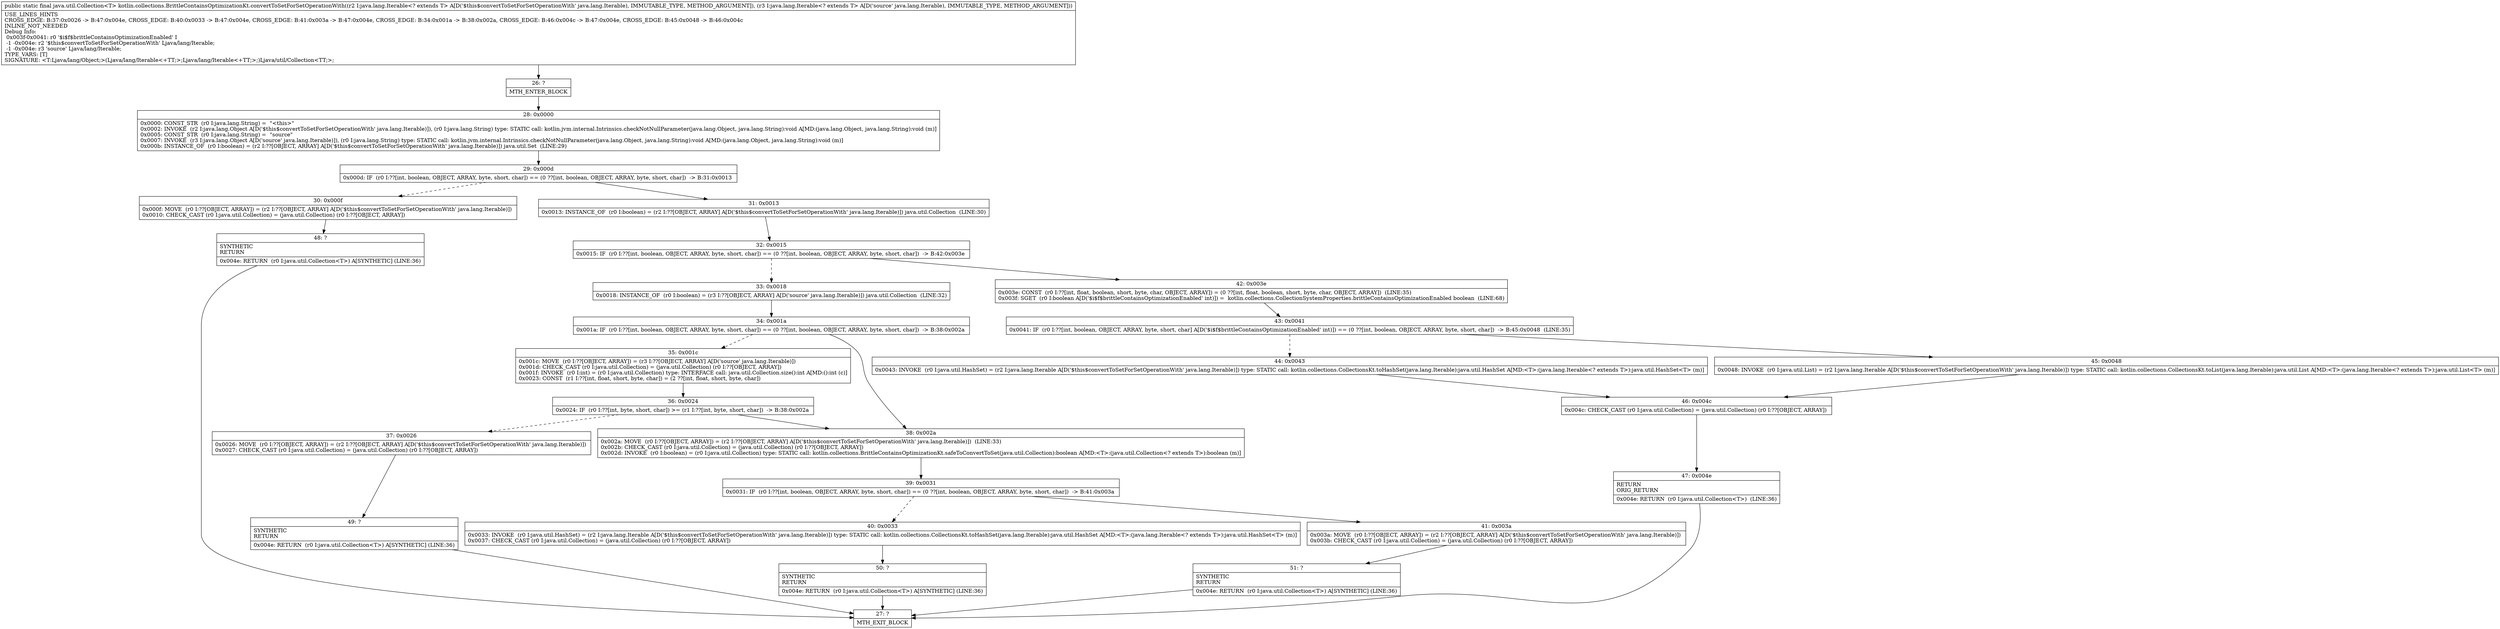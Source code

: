digraph "CFG forkotlin.collections.BrittleContainsOptimizationKt.convertToSetForSetOperationWith(Ljava\/lang\/Iterable;Ljava\/lang\/Iterable;)Ljava\/util\/Collection;" {
Node_26 [shape=record,label="{26\:\ ?|MTH_ENTER_BLOCK\l}"];
Node_28 [shape=record,label="{28\:\ 0x0000|0x0000: CONST_STR  (r0 I:java.lang.String) =  \"\<this\>\" \l0x0002: INVOKE  (r2 I:java.lang.Object A[D('$this$convertToSetForSetOperationWith' java.lang.Iterable)]), (r0 I:java.lang.String) type: STATIC call: kotlin.jvm.internal.Intrinsics.checkNotNullParameter(java.lang.Object, java.lang.String):void A[MD:(java.lang.Object, java.lang.String):void (m)]\l0x0005: CONST_STR  (r0 I:java.lang.String) =  \"source\" \l0x0007: INVOKE  (r3 I:java.lang.Object A[D('source' java.lang.Iterable)]), (r0 I:java.lang.String) type: STATIC call: kotlin.jvm.internal.Intrinsics.checkNotNullParameter(java.lang.Object, java.lang.String):void A[MD:(java.lang.Object, java.lang.String):void (m)]\l0x000b: INSTANCE_OF  (r0 I:boolean) = (r2 I:??[OBJECT, ARRAY] A[D('$this$convertToSetForSetOperationWith' java.lang.Iterable)]) java.util.Set  (LINE:29)\l}"];
Node_29 [shape=record,label="{29\:\ 0x000d|0x000d: IF  (r0 I:??[int, boolean, OBJECT, ARRAY, byte, short, char]) == (0 ??[int, boolean, OBJECT, ARRAY, byte, short, char])  \-\> B:31:0x0013 \l}"];
Node_30 [shape=record,label="{30\:\ 0x000f|0x000f: MOVE  (r0 I:??[OBJECT, ARRAY]) = (r2 I:??[OBJECT, ARRAY] A[D('$this$convertToSetForSetOperationWith' java.lang.Iterable)]) \l0x0010: CHECK_CAST (r0 I:java.util.Collection) = (java.util.Collection) (r0 I:??[OBJECT, ARRAY]) \l}"];
Node_48 [shape=record,label="{48\:\ ?|SYNTHETIC\lRETURN\l|0x004e: RETURN  (r0 I:java.util.Collection\<T\>) A[SYNTHETIC] (LINE:36)\l}"];
Node_27 [shape=record,label="{27\:\ ?|MTH_EXIT_BLOCK\l}"];
Node_31 [shape=record,label="{31\:\ 0x0013|0x0013: INSTANCE_OF  (r0 I:boolean) = (r2 I:??[OBJECT, ARRAY] A[D('$this$convertToSetForSetOperationWith' java.lang.Iterable)]) java.util.Collection  (LINE:30)\l}"];
Node_32 [shape=record,label="{32\:\ 0x0015|0x0015: IF  (r0 I:??[int, boolean, OBJECT, ARRAY, byte, short, char]) == (0 ??[int, boolean, OBJECT, ARRAY, byte, short, char])  \-\> B:42:0x003e \l}"];
Node_33 [shape=record,label="{33\:\ 0x0018|0x0018: INSTANCE_OF  (r0 I:boolean) = (r3 I:??[OBJECT, ARRAY] A[D('source' java.lang.Iterable)]) java.util.Collection  (LINE:32)\l}"];
Node_34 [shape=record,label="{34\:\ 0x001a|0x001a: IF  (r0 I:??[int, boolean, OBJECT, ARRAY, byte, short, char]) == (0 ??[int, boolean, OBJECT, ARRAY, byte, short, char])  \-\> B:38:0x002a \l}"];
Node_35 [shape=record,label="{35\:\ 0x001c|0x001c: MOVE  (r0 I:??[OBJECT, ARRAY]) = (r3 I:??[OBJECT, ARRAY] A[D('source' java.lang.Iterable)]) \l0x001d: CHECK_CAST (r0 I:java.util.Collection) = (java.util.Collection) (r0 I:??[OBJECT, ARRAY]) \l0x001f: INVOKE  (r0 I:int) = (r0 I:java.util.Collection) type: INTERFACE call: java.util.Collection.size():int A[MD:():int (c)]\l0x0023: CONST  (r1 I:??[int, float, short, byte, char]) = (2 ??[int, float, short, byte, char]) \l}"];
Node_36 [shape=record,label="{36\:\ 0x0024|0x0024: IF  (r0 I:??[int, byte, short, char]) \>= (r1 I:??[int, byte, short, char])  \-\> B:38:0x002a \l}"];
Node_37 [shape=record,label="{37\:\ 0x0026|0x0026: MOVE  (r0 I:??[OBJECT, ARRAY]) = (r2 I:??[OBJECT, ARRAY] A[D('$this$convertToSetForSetOperationWith' java.lang.Iterable)]) \l0x0027: CHECK_CAST (r0 I:java.util.Collection) = (java.util.Collection) (r0 I:??[OBJECT, ARRAY]) \l}"];
Node_49 [shape=record,label="{49\:\ ?|SYNTHETIC\lRETURN\l|0x004e: RETURN  (r0 I:java.util.Collection\<T\>) A[SYNTHETIC] (LINE:36)\l}"];
Node_38 [shape=record,label="{38\:\ 0x002a|0x002a: MOVE  (r0 I:??[OBJECT, ARRAY]) = (r2 I:??[OBJECT, ARRAY] A[D('$this$convertToSetForSetOperationWith' java.lang.Iterable)])  (LINE:33)\l0x002b: CHECK_CAST (r0 I:java.util.Collection) = (java.util.Collection) (r0 I:??[OBJECT, ARRAY]) \l0x002d: INVOKE  (r0 I:boolean) = (r0 I:java.util.Collection) type: STATIC call: kotlin.collections.BrittleContainsOptimizationKt.safeToConvertToSet(java.util.Collection):boolean A[MD:\<T\>:(java.util.Collection\<? extends T\>):boolean (m)]\l}"];
Node_39 [shape=record,label="{39\:\ 0x0031|0x0031: IF  (r0 I:??[int, boolean, OBJECT, ARRAY, byte, short, char]) == (0 ??[int, boolean, OBJECT, ARRAY, byte, short, char])  \-\> B:41:0x003a \l}"];
Node_40 [shape=record,label="{40\:\ 0x0033|0x0033: INVOKE  (r0 I:java.util.HashSet) = (r2 I:java.lang.Iterable A[D('$this$convertToSetForSetOperationWith' java.lang.Iterable)]) type: STATIC call: kotlin.collections.CollectionsKt.toHashSet(java.lang.Iterable):java.util.HashSet A[MD:\<T\>:(java.lang.Iterable\<? extends T\>):java.util.HashSet\<T\> (m)]\l0x0037: CHECK_CAST (r0 I:java.util.Collection) = (java.util.Collection) (r0 I:??[OBJECT, ARRAY]) \l}"];
Node_50 [shape=record,label="{50\:\ ?|SYNTHETIC\lRETURN\l|0x004e: RETURN  (r0 I:java.util.Collection\<T\>) A[SYNTHETIC] (LINE:36)\l}"];
Node_41 [shape=record,label="{41\:\ 0x003a|0x003a: MOVE  (r0 I:??[OBJECT, ARRAY]) = (r2 I:??[OBJECT, ARRAY] A[D('$this$convertToSetForSetOperationWith' java.lang.Iterable)]) \l0x003b: CHECK_CAST (r0 I:java.util.Collection) = (java.util.Collection) (r0 I:??[OBJECT, ARRAY]) \l}"];
Node_51 [shape=record,label="{51\:\ ?|SYNTHETIC\lRETURN\l|0x004e: RETURN  (r0 I:java.util.Collection\<T\>) A[SYNTHETIC] (LINE:36)\l}"];
Node_42 [shape=record,label="{42\:\ 0x003e|0x003e: CONST  (r0 I:??[int, float, boolean, short, byte, char, OBJECT, ARRAY]) = (0 ??[int, float, boolean, short, byte, char, OBJECT, ARRAY])  (LINE:35)\l0x003f: SGET  (r0 I:boolean A[D('$i$f$brittleContainsOptimizationEnabled' int)]) =  kotlin.collections.CollectionSystemProperties.brittleContainsOptimizationEnabled boolean  (LINE:68)\l}"];
Node_43 [shape=record,label="{43\:\ 0x0041|0x0041: IF  (r0 I:??[int, boolean, OBJECT, ARRAY, byte, short, char] A[D('$i$f$brittleContainsOptimizationEnabled' int)]) == (0 ??[int, boolean, OBJECT, ARRAY, byte, short, char])  \-\> B:45:0x0048  (LINE:35)\l}"];
Node_44 [shape=record,label="{44\:\ 0x0043|0x0043: INVOKE  (r0 I:java.util.HashSet) = (r2 I:java.lang.Iterable A[D('$this$convertToSetForSetOperationWith' java.lang.Iterable)]) type: STATIC call: kotlin.collections.CollectionsKt.toHashSet(java.lang.Iterable):java.util.HashSet A[MD:\<T\>:(java.lang.Iterable\<? extends T\>):java.util.HashSet\<T\> (m)]\l}"];
Node_46 [shape=record,label="{46\:\ 0x004c|0x004c: CHECK_CAST (r0 I:java.util.Collection) = (java.util.Collection) (r0 I:??[OBJECT, ARRAY]) \l}"];
Node_47 [shape=record,label="{47\:\ 0x004e|RETURN\lORIG_RETURN\l|0x004e: RETURN  (r0 I:java.util.Collection\<T\>)  (LINE:36)\l}"];
Node_45 [shape=record,label="{45\:\ 0x0048|0x0048: INVOKE  (r0 I:java.util.List) = (r2 I:java.lang.Iterable A[D('$this$convertToSetForSetOperationWith' java.lang.Iterable)]) type: STATIC call: kotlin.collections.CollectionsKt.toList(java.lang.Iterable):java.util.List A[MD:\<T\>:(java.lang.Iterable\<? extends T\>):java.util.List\<T\> (m)]\l}"];
MethodNode[shape=record,label="{public static final java.util.Collection\<T\> kotlin.collections.BrittleContainsOptimizationKt.convertToSetForSetOperationWith((r2 I:java.lang.Iterable\<? extends T\> A[D('$this$convertToSetForSetOperationWith' java.lang.Iterable), IMMUTABLE_TYPE, METHOD_ARGUMENT]), (r3 I:java.lang.Iterable\<? extends T\> A[D('source' java.lang.Iterable), IMMUTABLE_TYPE, METHOD_ARGUMENT]))  | USE_LINES_HINTS\lCROSS_EDGE: B:37:0x0026 \-\> B:47:0x004e, CROSS_EDGE: B:40:0x0033 \-\> B:47:0x004e, CROSS_EDGE: B:41:0x003a \-\> B:47:0x004e, CROSS_EDGE: B:34:0x001a \-\> B:38:0x002a, CROSS_EDGE: B:46:0x004c \-\> B:47:0x004e, CROSS_EDGE: B:45:0x0048 \-\> B:46:0x004c\lINLINE_NOT_NEEDED\lDebug Info:\l  0x003f\-0x0041: r0 '$i$f$brittleContainsOptimizationEnabled' I\l  \-1 \-0x004e: r2 '$this$convertToSetForSetOperationWith' Ljava\/lang\/Iterable;\l  \-1 \-0x004e: r3 'source' Ljava\/lang\/Iterable;\lTYPE_VARS: [T]\lSIGNATURE: \<T:Ljava\/lang\/Object;\>(Ljava\/lang\/Iterable\<+TT;\>;Ljava\/lang\/Iterable\<+TT;\>;)Ljava\/util\/Collection\<TT;\>;\l}"];
MethodNode -> Node_26;Node_26 -> Node_28;
Node_28 -> Node_29;
Node_29 -> Node_30[style=dashed];
Node_29 -> Node_31;
Node_30 -> Node_48;
Node_48 -> Node_27;
Node_31 -> Node_32;
Node_32 -> Node_33[style=dashed];
Node_32 -> Node_42;
Node_33 -> Node_34;
Node_34 -> Node_35[style=dashed];
Node_34 -> Node_38;
Node_35 -> Node_36;
Node_36 -> Node_37[style=dashed];
Node_36 -> Node_38;
Node_37 -> Node_49;
Node_49 -> Node_27;
Node_38 -> Node_39;
Node_39 -> Node_40[style=dashed];
Node_39 -> Node_41;
Node_40 -> Node_50;
Node_50 -> Node_27;
Node_41 -> Node_51;
Node_51 -> Node_27;
Node_42 -> Node_43;
Node_43 -> Node_44[style=dashed];
Node_43 -> Node_45;
Node_44 -> Node_46;
Node_46 -> Node_47;
Node_47 -> Node_27;
Node_45 -> Node_46;
}

